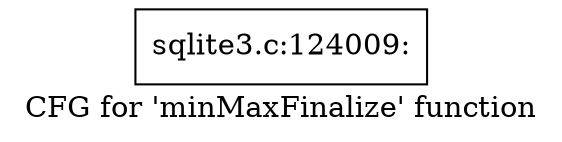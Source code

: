 digraph "CFG for 'minMaxFinalize' function" {
	label="CFG for 'minMaxFinalize' function";

	Node0x55c0f877fdd0 [shape=record,label="{sqlite3.c:124009:}"];
}
